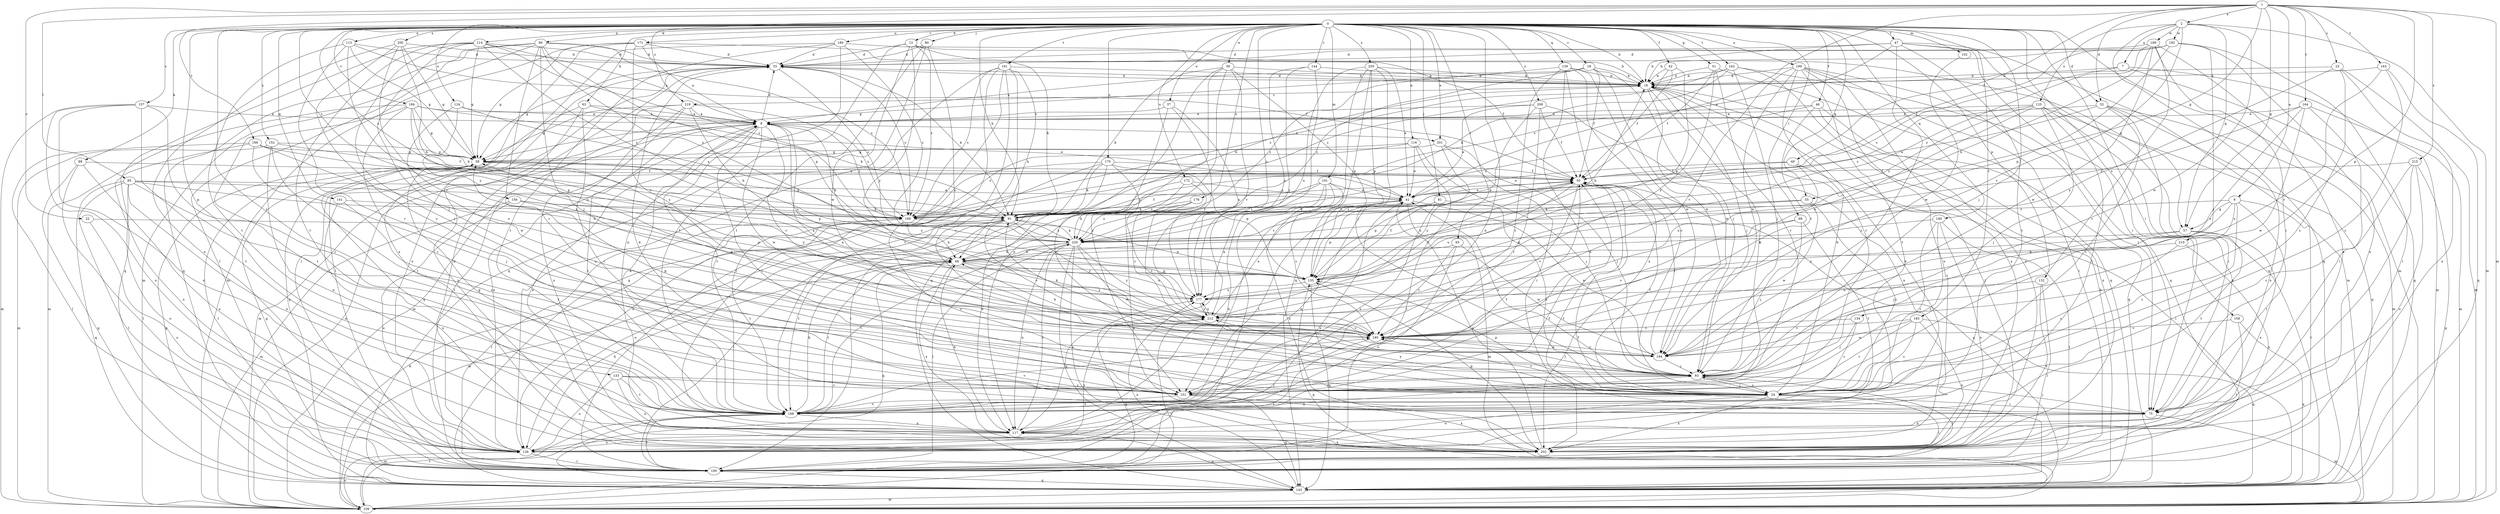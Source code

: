 strict digraph  {
0;
1;
2;
6;
7;
8;
12;
16;
18;
22;
23;
24;
32;
33;
37;
39;
41;
42;
46;
47;
49;
50;
51;
55;
57;
58;
63;
66;
68;
75;
80;
81;
83;
88;
90;
91;
93;
95;
100;
101;
102;
109;
113;
114;
116;
117;
124;
125;
126;
132;
133;
134;
135;
139;
140;
141;
143;
144;
151;
152;
156;
157;
158;
160;
161;
162;
163;
164;
166;
168;
170;
171;
172;
176;
177;
180;
183;
184;
185;
189;
192;
194;
199;
200;
201;
202;
205;
209;
210;
212;
215;
219;
220;
0 -> 12  [label=b];
0 -> 16  [label=b];
0 -> 18  [label=c];
0 -> 32  [label=d];
0 -> 37  [label=e];
0 -> 39  [label=e];
0 -> 42  [label=f];
0 -> 46  [label=f];
0 -> 47  [label=f];
0 -> 51  [label=g];
0 -> 55  [label=g];
0 -> 63  [label=h];
0 -> 68  [label=i];
0 -> 75  [label=i];
0 -> 80  [label=j];
0 -> 81  [label=j];
0 -> 83  [label=j];
0 -> 88  [label=k];
0 -> 90  [label=k];
0 -> 91  [label=k];
0 -> 93  [label=l];
0 -> 101  [label=m];
0 -> 102  [label=m];
0 -> 109  [label=m];
0 -> 113  [label=n];
0 -> 114  [label=n];
0 -> 116  [label=n];
0 -> 117  [label=n];
0 -> 124  [label=o];
0 -> 132  [label=p];
0 -> 133  [label=p];
0 -> 139  [label=q];
0 -> 140  [label=q];
0 -> 141  [label=q];
0 -> 144  [label=r];
0 -> 151  [label=r];
0 -> 152  [label=s];
0 -> 156  [label=s];
0 -> 157  [label=s];
0 -> 158  [label=s];
0 -> 160  [label=s];
0 -> 161  [label=t];
0 -> 162  [label=t];
0 -> 170  [label=u];
0 -> 171  [label=u];
0 -> 172  [label=u];
0 -> 176  [label=u];
0 -> 177  [label=u];
0 -> 180  [label=v];
0 -> 183  [label=v];
0 -> 184  [label=v];
0 -> 199  [label=x];
0 -> 200  [label=x];
0 -> 201  [label=x];
0 -> 205  [label=y];
0 -> 209  [label=y];
1 -> 2  [label=a];
1 -> 6  [label=a];
1 -> 22  [label=c];
1 -> 23  [label=c];
1 -> 32  [label=d];
1 -> 41  [label=e];
1 -> 49  [label=f];
1 -> 55  [label=g];
1 -> 57  [label=g];
1 -> 95  [label=l];
1 -> 109  [label=m];
1 -> 134  [label=p];
1 -> 163  [label=t];
1 -> 164  [label=t];
1 -> 166  [label=t];
1 -> 215  [label=z];
1 -> 219  [label=z];
2 -> 7  [label=a];
2 -> 57  [label=g];
2 -> 109  [label=m];
2 -> 125  [label=o];
2 -> 143  [label=q];
2 -> 185  [label=v];
2 -> 189  [label=w];
2 -> 192  [label=w];
2 -> 194  [label=w];
6 -> 24  [label=c];
6 -> 57  [label=g];
6 -> 75  [label=i];
6 -> 100  [label=l];
6 -> 160  [label=s];
6 -> 210  [label=y];
6 -> 212  [label=y];
7 -> 16  [label=b];
7 -> 109  [label=m];
7 -> 143  [label=q];
7 -> 160  [label=s];
8 -> 33  [label=d];
8 -> 66  [label=h];
8 -> 75  [label=i];
8 -> 109  [label=m];
8 -> 126  [label=o];
8 -> 151  [label=r];
8 -> 160  [label=s];
8 -> 168  [label=t];
8 -> 177  [label=u];
8 -> 185  [label=v];
8 -> 194  [label=w];
8 -> 201  [label=x];
12 -> 33  [label=d];
12 -> 57  [label=g];
12 -> 91  [label=k];
12 -> 160  [label=s];
12 -> 168  [label=t];
12 -> 194  [label=w];
12 -> 212  [label=y];
16 -> 33  [label=d];
16 -> 83  [label=j];
16 -> 100  [label=l];
16 -> 151  [label=r];
16 -> 194  [label=w];
16 -> 219  [label=z];
18 -> 8  [label=a];
18 -> 16  [label=b];
18 -> 50  [label=f];
18 -> 58  [label=g];
18 -> 83  [label=j];
18 -> 194  [label=w];
18 -> 220  [label=z];
22 -> 126  [label=o];
22 -> 220  [label=z];
23 -> 16  [label=b];
23 -> 24  [label=c];
23 -> 109  [label=m];
23 -> 202  [label=x];
23 -> 212  [label=y];
24 -> 16  [label=b];
24 -> 50  [label=f];
24 -> 75  [label=i];
24 -> 83  [label=j];
24 -> 100  [label=l];
24 -> 126  [label=o];
24 -> 135  [label=p];
24 -> 168  [label=t];
24 -> 185  [label=v];
24 -> 202  [label=x];
24 -> 212  [label=y];
32 -> 8  [label=a];
32 -> 24  [label=c];
32 -> 41  [label=e];
32 -> 75  [label=i];
32 -> 109  [label=m];
32 -> 126  [label=o];
33 -> 16  [label=b];
33 -> 58  [label=g];
33 -> 91  [label=k];
33 -> 100  [label=l];
33 -> 126  [label=o];
33 -> 160  [label=s];
33 -> 220  [label=z];
37 -> 8  [label=a];
37 -> 24  [label=c];
37 -> 177  [label=u];
37 -> 212  [label=y];
39 -> 16  [label=b];
39 -> 91  [label=k];
39 -> 117  [label=n];
39 -> 135  [label=p];
39 -> 143  [label=q];
39 -> 151  [label=r];
39 -> 185  [label=v];
41 -> 91  [label=k];
41 -> 109  [label=m];
41 -> 126  [label=o];
41 -> 168  [label=t];
41 -> 194  [label=w];
42 -> 16  [label=b];
42 -> 50  [label=f];
42 -> 135  [label=p];
42 -> 160  [label=s];
46 -> 8  [label=a];
46 -> 143  [label=q];
46 -> 185  [label=v];
46 -> 202  [label=x];
46 -> 220  [label=z];
47 -> 16  [label=b];
47 -> 33  [label=d];
47 -> 75  [label=i];
47 -> 83  [label=j];
47 -> 109  [label=m];
47 -> 143  [label=q];
47 -> 160  [label=s];
47 -> 168  [label=t];
49 -> 41  [label=e];
49 -> 50  [label=f];
49 -> 100  [label=l];
49 -> 177  [label=u];
50 -> 41  [label=e];
50 -> 135  [label=p];
50 -> 143  [label=q];
50 -> 177  [label=u];
50 -> 185  [label=v];
51 -> 16  [label=b];
51 -> 50  [label=f];
51 -> 143  [label=q];
51 -> 151  [label=r];
51 -> 212  [label=y];
55 -> 24  [label=c];
55 -> 91  [label=k];
55 -> 135  [label=p];
55 -> 160  [label=s];
55 -> 194  [label=w];
57 -> 66  [label=h];
57 -> 83  [label=j];
57 -> 168  [label=t];
57 -> 202  [label=x];
58 -> 50  [label=f];
58 -> 91  [label=k];
58 -> 100  [label=l];
58 -> 135  [label=p];
58 -> 212  [label=y];
63 -> 8  [label=a];
63 -> 75  [label=i];
63 -> 91  [label=k];
63 -> 143  [label=q];
63 -> 202  [label=x];
66 -> 135  [label=p];
66 -> 143  [label=q];
66 -> 168  [label=t];
66 -> 177  [label=u];
66 -> 202  [label=x];
66 -> 212  [label=y];
68 -> 83  [label=j];
68 -> 168  [label=t];
68 -> 185  [label=v];
68 -> 220  [label=z];
75 -> 33  [label=d];
75 -> 83  [label=j];
75 -> 109  [label=m];
75 -> 117  [label=n];
80 -> 33  [label=d];
80 -> 117  [label=n];
80 -> 143  [label=q];
80 -> 168  [label=t];
81 -> 24  [label=c];
81 -> 135  [label=p];
81 -> 160  [label=s];
81 -> 168  [label=t];
83 -> 24  [label=c];
83 -> 41  [label=e];
83 -> 58  [label=g];
83 -> 100  [label=l];
83 -> 117  [label=n];
83 -> 151  [label=r];
88 -> 50  [label=f];
88 -> 100  [label=l];
88 -> 126  [label=o];
88 -> 143  [label=q];
90 -> 33  [label=d];
90 -> 83  [label=j];
90 -> 100  [label=l];
90 -> 109  [label=m];
90 -> 135  [label=p];
90 -> 143  [label=q];
90 -> 151  [label=r];
90 -> 160  [label=s];
90 -> 220  [label=z];
91 -> 16  [label=b];
91 -> 50  [label=f];
91 -> 100  [label=l];
91 -> 109  [label=m];
91 -> 126  [label=o];
91 -> 168  [label=t];
91 -> 185  [label=v];
91 -> 212  [label=y];
91 -> 220  [label=z];
93 -> 66  [label=h];
93 -> 126  [label=o];
93 -> 185  [label=v];
93 -> 194  [label=w];
95 -> 24  [label=c];
95 -> 41  [label=e];
95 -> 66  [label=h];
95 -> 100  [label=l];
95 -> 117  [label=n];
95 -> 126  [label=o];
95 -> 143  [label=q];
95 -> 160  [label=s];
100 -> 58  [label=g];
100 -> 143  [label=q];
100 -> 168  [label=t];
101 -> 41  [label=e];
101 -> 66  [label=h];
101 -> 100  [label=l];
101 -> 117  [label=n];
101 -> 185  [label=v];
101 -> 202  [label=x];
101 -> 220  [label=z];
102 -> 194  [label=w];
109 -> 8  [label=a];
109 -> 91  [label=k];
109 -> 126  [label=o];
109 -> 135  [label=p];
109 -> 168  [label=t];
109 -> 177  [label=u];
109 -> 212  [label=y];
113 -> 33  [label=d];
113 -> 50  [label=f];
113 -> 58  [label=g];
113 -> 151  [label=r];
113 -> 168  [label=t];
113 -> 212  [label=y];
114 -> 8  [label=a];
114 -> 33  [label=d];
114 -> 58  [label=g];
114 -> 83  [label=j];
114 -> 143  [label=q];
114 -> 151  [label=r];
114 -> 160  [label=s];
114 -> 168  [label=t];
114 -> 220  [label=z];
116 -> 41  [label=e];
116 -> 58  [label=g];
116 -> 83  [label=j];
116 -> 100  [label=l];
116 -> 160  [label=s];
117 -> 16  [label=b];
117 -> 58  [label=g];
117 -> 66  [label=h];
117 -> 126  [label=o];
117 -> 202  [label=x];
117 -> 220  [label=z];
124 -> 8  [label=a];
124 -> 160  [label=s];
124 -> 177  [label=u];
124 -> 194  [label=w];
125 -> 8  [label=a];
125 -> 83  [label=j];
125 -> 143  [label=q];
125 -> 160  [label=s];
125 -> 168  [label=t];
125 -> 202  [label=x];
125 -> 212  [label=y];
125 -> 220  [label=z];
126 -> 33  [label=d];
126 -> 50  [label=f];
126 -> 66  [label=h];
126 -> 100  [label=l];
126 -> 212  [label=y];
132 -> 100  [label=l];
132 -> 177  [label=u];
132 -> 202  [label=x];
133 -> 24  [label=c];
133 -> 126  [label=o];
133 -> 151  [label=r];
133 -> 168  [label=t];
133 -> 202  [label=x];
134 -> 24  [label=c];
134 -> 83  [label=j];
134 -> 185  [label=v];
135 -> 16  [label=b];
135 -> 50  [label=f];
135 -> 143  [label=q];
135 -> 177  [label=u];
139 -> 16  [label=b];
139 -> 24  [label=c];
139 -> 117  [label=n];
139 -> 151  [label=r];
139 -> 194  [label=w];
139 -> 202  [label=x];
139 -> 220  [label=z];
140 -> 24  [label=c];
140 -> 100  [label=l];
140 -> 151  [label=r];
140 -> 202  [label=x];
140 -> 220  [label=z];
141 -> 151  [label=r];
141 -> 160  [label=s];
141 -> 202  [label=x];
143 -> 16  [label=b];
143 -> 50  [label=f];
143 -> 58  [label=g];
143 -> 109  [label=m];
143 -> 117  [label=n];
143 -> 177  [label=u];
144 -> 16  [label=b];
144 -> 117  [label=n];
144 -> 177  [label=u];
144 -> 212  [label=y];
151 -> 83  [label=j];
151 -> 143  [label=q];
151 -> 168  [label=t];
151 -> 202  [label=x];
152 -> 50  [label=f];
152 -> 58  [label=g];
152 -> 109  [label=m];
152 -> 117  [label=n];
152 -> 151  [label=r];
156 -> 91  [label=k];
156 -> 109  [label=m];
156 -> 126  [label=o];
156 -> 135  [label=p];
156 -> 160  [label=s];
157 -> 8  [label=a];
157 -> 109  [label=m];
157 -> 126  [label=o];
157 -> 151  [label=r];
157 -> 168  [label=t];
157 -> 202  [label=x];
158 -> 100  [label=l];
158 -> 143  [label=q];
158 -> 185  [label=v];
160 -> 24  [label=c];
160 -> 66  [label=h];
160 -> 100  [label=l];
160 -> 135  [label=p];
160 -> 168  [label=t];
161 -> 16  [label=b];
161 -> 24  [label=c];
161 -> 66  [label=h];
161 -> 100  [label=l];
161 -> 126  [label=o];
161 -> 143  [label=q];
161 -> 160  [label=s];
161 -> 168  [label=t];
162 -> 16  [label=b];
162 -> 83  [label=j];
162 -> 91  [label=k];
162 -> 143  [label=q];
162 -> 160  [label=s];
162 -> 202  [label=x];
163 -> 16  [label=b];
163 -> 24  [label=c];
163 -> 143  [label=q];
163 -> 185  [label=v];
164 -> 8  [label=a];
164 -> 75  [label=i];
164 -> 109  [label=m];
164 -> 185  [label=v];
164 -> 194  [label=w];
164 -> 220  [label=z];
166 -> 41  [label=e];
166 -> 58  [label=g];
166 -> 83  [label=j];
166 -> 100  [label=l];
166 -> 126  [label=o];
166 -> 177  [label=u];
168 -> 8  [label=a];
168 -> 41  [label=e];
168 -> 50  [label=f];
168 -> 58  [label=g];
168 -> 66  [label=h];
168 -> 109  [label=m];
168 -> 117  [label=n];
168 -> 185  [label=v];
170 -> 50  [label=f];
170 -> 91  [label=k];
170 -> 100  [label=l];
170 -> 126  [label=o];
170 -> 135  [label=p];
170 -> 160  [label=s];
170 -> 220  [label=z];
171 -> 8  [label=a];
171 -> 33  [label=d];
171 -> 50  [label=f];
171 -> 58  [label=g];
171 -> 109  [label=m];
171 -> 185  [label=v];
171 -> 202  [label=x];
172 -> 41  [label=e];
172 -> 117  [label=n];
172 -> 185  [label=v];
172 -> 220  [label=z];
176 -> 91  [label=k];
176 -> 185  [label=v];
176 -> 202  [label=x];
176 -> 220  [label=z];
177 -> 50  [label=f];
177 -> 212  [label=y];
180 -> 16  [label=b];
180 -> 33  [label=d];
180 -> 100  [label=l];
180 -> 117  [label=n];
180 -> 168  [label=t];
180 -> 220  [label=z];
183 -> 24  [label=c];
183 -> 143  [label=q];
183 -> 151  [label=r];
183 -> 185  [label=v];
183 -> 194  [label=w];
183 -> 202  [label=x];
184 -> 8  [label=a];
184 -> 41  [label=e];
184 -> 58  [label=g];
184 -> 91  [label=k];
184 -> 109  [label=m];
184 -> 135  [label=p];
184 -> 151  [label=r];
184 -> 168  [label=t];
185 -> 8  [label=a];
185 -> 58  [label=g];
185 -> 66  [label=h];
185 -> 83  [label=j];
185 -> 91  [label=k];
185 -> 100  [label=l];
185 -> 194  [label=w];
189 -> 33  [label=d];
189 -> 66  [label=h];
189 -> 75  [label=i];
189 -> 151  [label=r];
189 -> 194  [label=w];
189 -> 202  [label=x];
189 -> 220  [label=z];
192 -> 16  [label=b];
192 -> 33  [label=d];
192 -> 50  [label=f];
192 -> 83  [label=j];
192 -> 100  [label=l];
192 -> 135  [label=p];
192 -> 202  [label=x];
194 -> 50  [label=f];
194 -> 83  [label=j];
194 -> 185  [label=v];
199 -> 16  [label=b];
199 -> 75  [label=i];
199 -> 100  [label=l];
199 -> 126  [label=o];
199 -> 151  [label=r];
199 -> 168  [label=t];
199 -> 185  [label=v];
199 -> 194  [label=w];
199 -> 202  [label=x];
200 -> 24  [label=c];
200 -> 33  [label=d];
200 -> 58  [label=g];
200 -> 66  [label=h];
200 -> 126  [label=o];
200 -> 185  [label=v];
201 -> 58  [label=g];
201 -> 75  [label=i];
201 -> 83  [label=j];
201 -> 212  [label=y];
202 -> 8  [label=a];
202 -> 41  [label=e];
202 -> 50  [label=f];
202 -> 135  [label=p];
205 -> 16  [label=b];
205 -> 41  [label=e];
205 -> 83  [label=j];
205 -> 135  [label=p];
205 -> 143  [label=q];
205 -> 151  [label=r];
205 -> 177  [label=u];
209 -> 8  [label=a];
209 -> 41  [label=e];
209 -> 50  [label=f];
209 -> 135  [label=p];
209 -> 151  [label=r];
209 -> 202  [label=x];
210 -> 24  [label=c];
210 -> 66  [label=h];
210 -> 202  [label=x];
212 -> 41  [label=e];
212 -> 177  [label=u];
212 -> 185  [label=v];
215 -> 24  [label=c];
215 -> 50  [label=f];
215 -> 75  [label=i];
215 -> 126  [label=o];
215 -> 143  [label=q];
219 -> 8  [label=a];
219 -> 58  [label=g];
219 -> 66  [label=h];
219 -> 100  [label=l];
219 -> 109  [label=m];
219 -> 160  [label=s];
219 -> 202  [label=x];
220 -> 66  [label=h];
220 -> 91  [label=k];
220 -> 100  [label=l];
220 -> 117  [label=n];
220 -> 143  [label=q];
220 -> 168  [label=t];
220 -> 194  [label=w];
220 -> 202  [label=x];
220 -> 212  [label=y];
}
